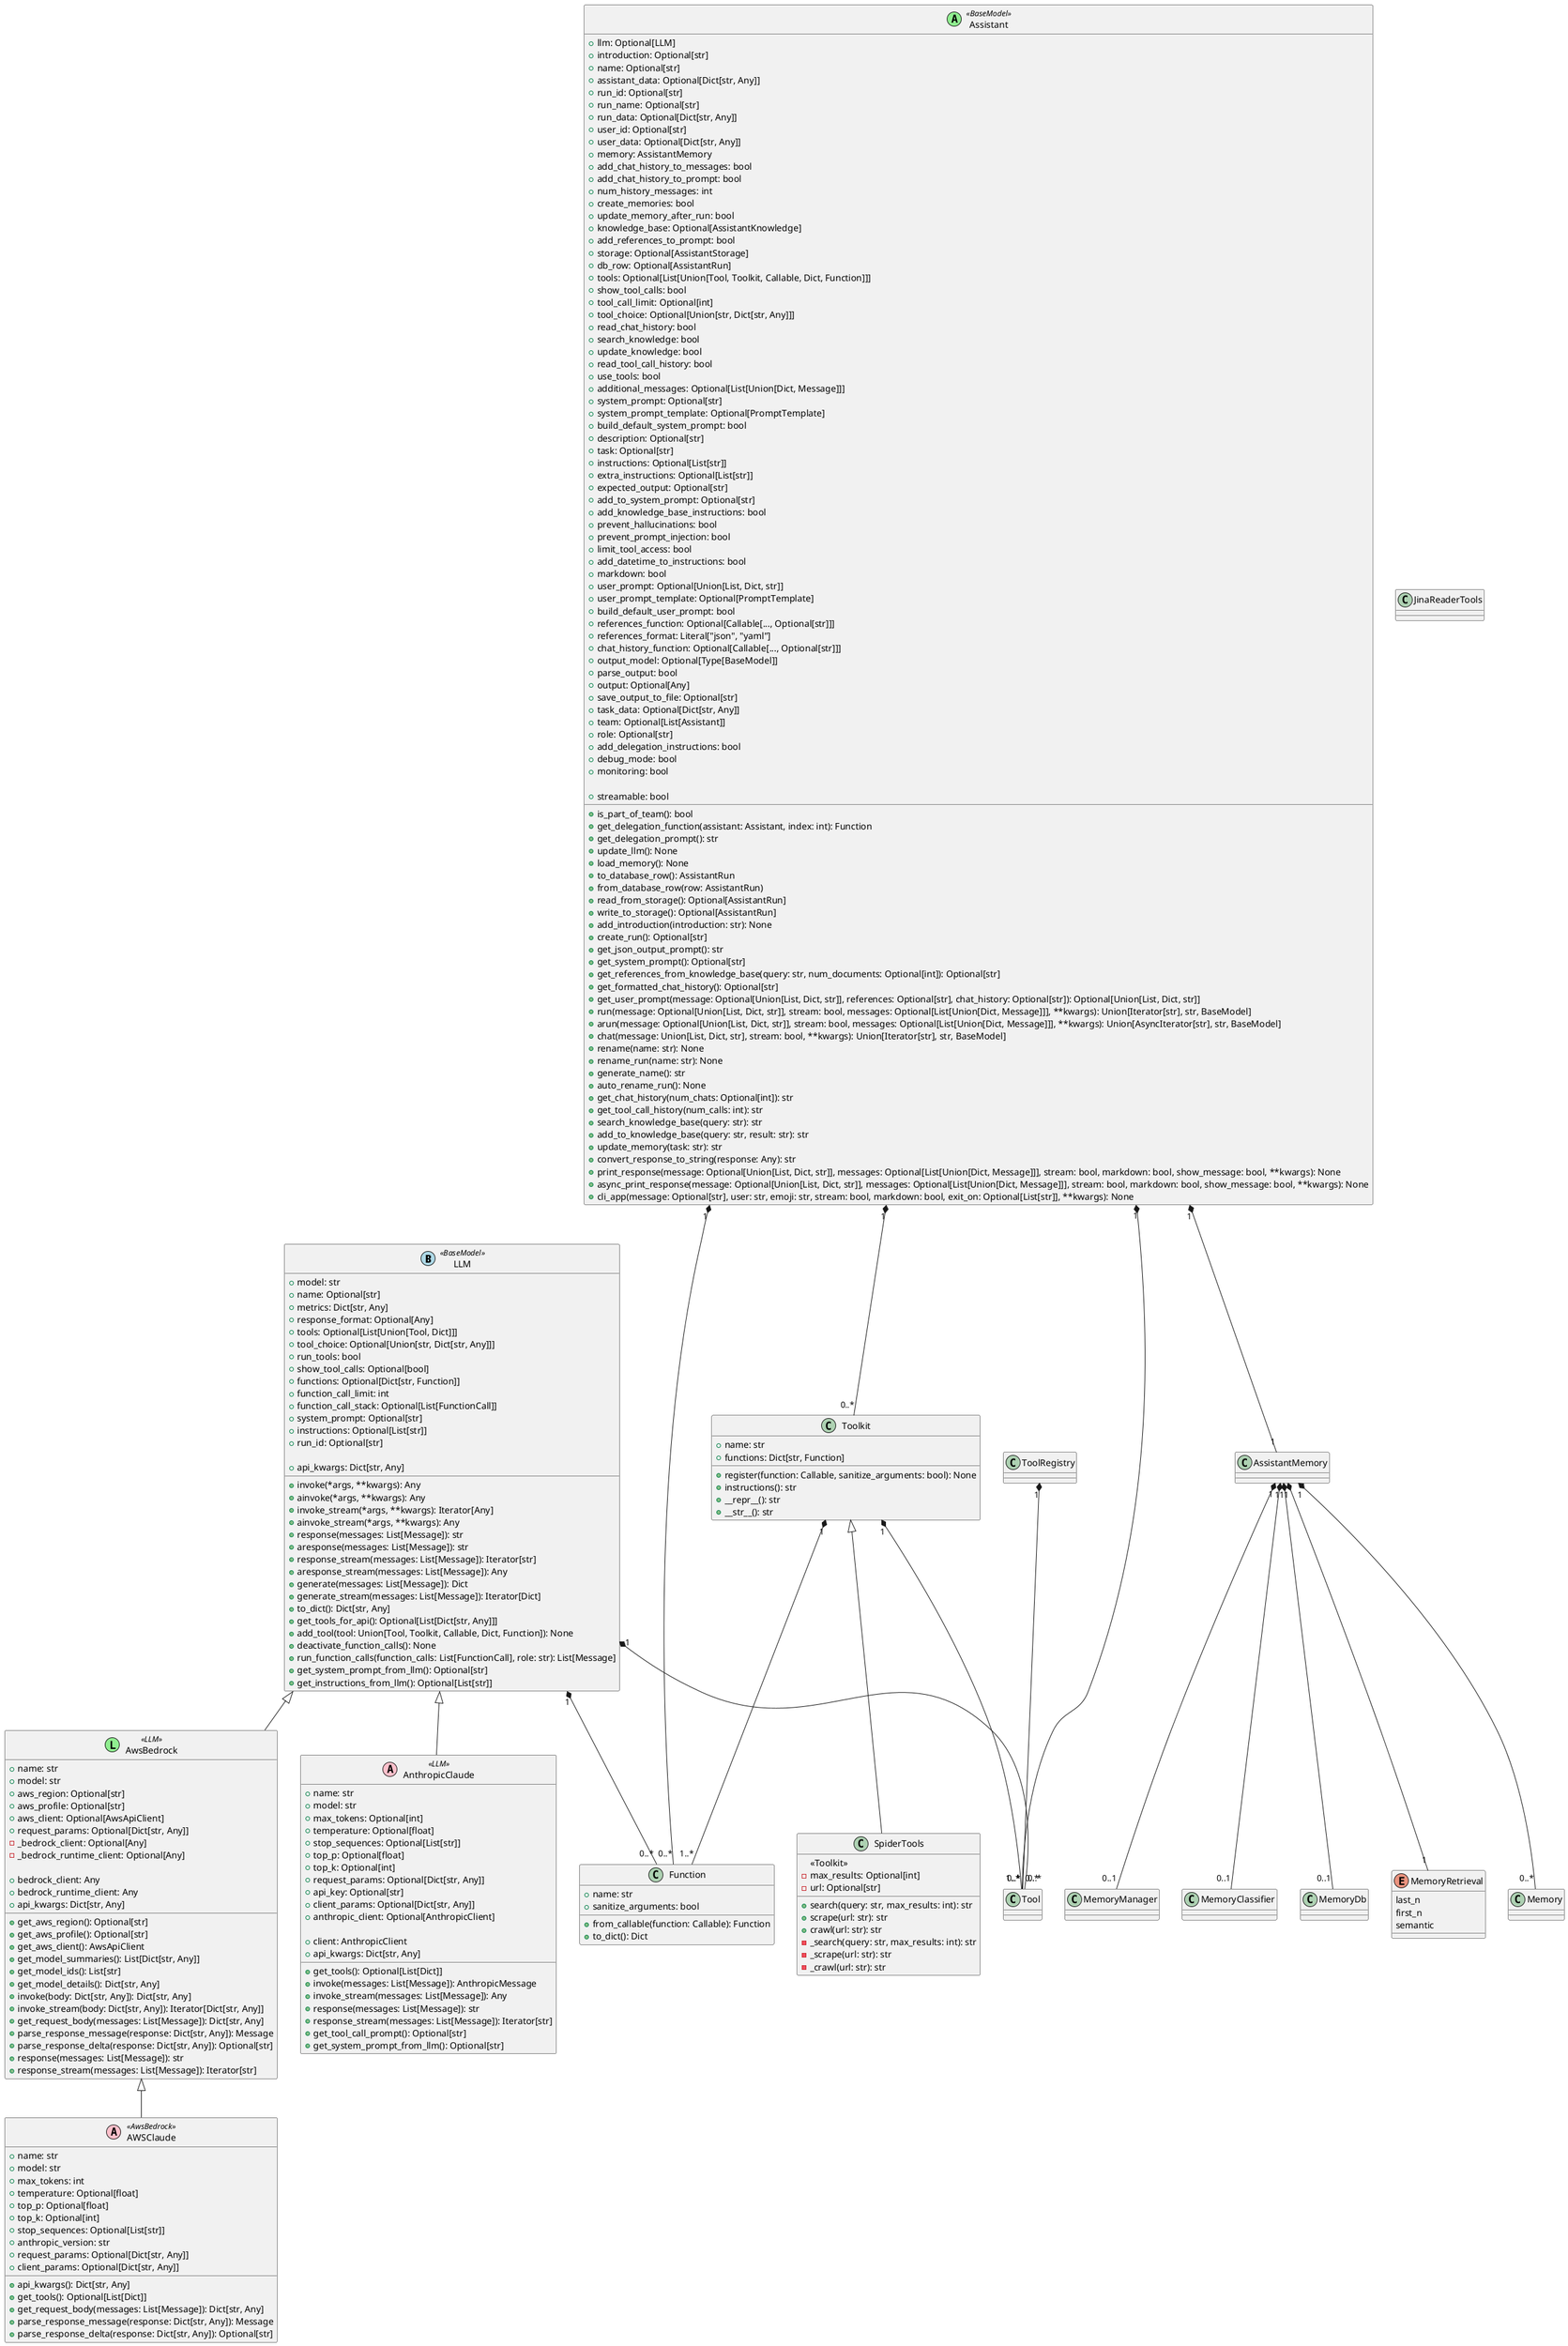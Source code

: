 @startuml llm_diagram
' Existing LLM hierarchy

LLM <|-- AwsBedrock
LLM <|-- AnthropicClaude
AwsBedrock <|-- AWSClaude

' Enum for MemoryRetrieval
enum MemoryRetrieval {
  last_n
  first_n
  semantic
}

class AssistantMemory {
  ' ... (attributes and methods as before)
}

class Memory {
  ' ... (attributes and methods as before)
}

class MemoryManager {
  ' ... (attributes and methods as before)
}

class MemoryClassifier {
  ' ... (attributes and methods as before)
}

class MemoryDb {
  ' ... (attributes and methods as before)
}

class Tool {
  ' Placeholder for Tool attributes and methods
}

class Function {
  +name: str
  +sanitize_arguments: bool
  +from_callable(function: Callable): Function
  +to_dict(): Dict
}

class Toolkit {
  +name: str
  +functions: Dict[str, Function]
  +register(function: Callable, sanitize_arguments: bool): None
  +instructions(): str
  +__repr__(): str
  +__str__(): str
}

class ToolRegistry {
  ' Placeholder for ToolRegistry attributes and methods
}

class JinaReaderTools {
  ' Placeholder for JinaReaderTools attributes and methods
}


class LLM << (B,lightblue) BaseModel >> {
  +model: str
  +name: Optional[str]
  +metrics: Dict[str, Any]
  +response_format: Optional[Any]
  +tools: Optional[List[Union[Tool, Dict]]]
  +tool_choice: Optional[Union[str, Dict[str, Any]]]
  +run_tools: bool
  +show_tool_calls: Optional[bool]
  +functions: Optional[Dict[str, Function]]
  +function_call_limit: int
  +function_call_stack: Optional[List[FunctionCall]]
  +system_prompt: Optional[str]
  +instructions: Optional[List[str]]
  +run_id: Optional[str]

  +api_kwargs: Dict[str, Any]
  +invoke(*args, **kwargs): Any
  +ainvoke(*args, **kwargs): Any
  +invoke_stream(*args, **kwargs): Iterator[Any]
  +ainvoke_stream(*args, **kwargs): Any
  +response(messages: List[Message]): str
  +aresponse(messages: List[Message]): str
  +response_stream(messages: List[Message]): Iterator[str]
  +aresponse_stream(messages: List[Message]): Any
  +generate(messages: List[Message]): Dict
  +generate_stream(messages: List[Message]): Iterator[Dict]
  +to_dict(): Dict[str, Any]
  +get_tools_for_api(): Optional[List[Dict[str, Any]]]
  +add_tool(tool: Union[Tool, Toolkit, Callable, Dict, Function]): None
  +deactivate_function_calls(): None
  +run_function_calls(function_calls: List[FunctionCall], role: str): List[Message]
  +get_system_prompt_from_llm(): Optional[str]
  +get_instructions_from_llm(): Optional[List[str]]
}

class AwsBedrock << (L,lightgreen) LLM >> {
  +name: str
  +model: str
  +aws_region: Optional[str]
  +aws_profile: Optional[str]
  +aws_client: Optional[AwsApiClient]
  +request_params: Optional[Dict[str, Any]]
  -_bedrock_client: Optional[Any]
  -_bedrock_runtime_client: Optional[Any]

  +get_aws_region(): Optional[str]
  +get_aws_profile(): Optional[str]
  +get_aws_client(): AwsApiClient
  +bedrock_client: Any
  +bedrock_runtime_client: Any
  +api_kwargs: Dict[str, Any]
  +get_model_summaries(): List[Dict[str, Any]]
  +get_model_ids(): List[str]
  +get_model_details(): Dict[str, Any]
  +invoke(body: Dict[str, Any]): Dict[str, Any]
  +invoke_stream(body: Dict[str, Any]): Iterator[Dict[str, Any]]
  +get_request_body(messages: List[Message]): Dict[str, Any]
  +parse_response_message(response: Dict[str, Any]): Message
  +parse_response_delta(response: Dict[str, Any]): Optional[str]
  +response(messages: List[Message]): str
  +response_stream(messages: List[Message]): Iterator[str]
}

class AWSClaude << (A,pink) AwsBedrock >> {
  +name: str
  +model: str
  +max_tokens: int
  +temperature: Optional[float]
  +top_p: Optional[float]
  +top_k: Optional[int]
  +stop_sequences: Optional[List[str]]
  +anthropic_version: str
  +request_params: Optional[Dict[str, Any]]
  +client_params: Optional[Dict[str, Any]]
  
  +api_kwargs(): Dict[str, Any]
  +get_tools(): Optional[List[Dict]]
  +get_request_body(messages: List[Message]): Dict[str, Any]
  +parse_response_message(response: Dict[str, Any]): Message
  +parse_response_delta(response: Dict[str, Any]): Optional[str]
}

class AnthropicClaude << (A,pink) LLM >> {
  +name: str
  +model: str
  +max_tokens: Optional[int]
  +temperature: Optional[float]
  +stop_sequences: Optional[List[str]]
  +top_p: Optional[float]
  +top_k: Optional[int]
  +request_params: Optional[Dict[str, Any]]
  +api_key: Optional[str]
  +client_params: Optional[Dict[str, Any]]
  +anthropic_client: Optional[AnthropicClient]

  +client: AnthropicClient
  +api_kwargs: Dict[str, Any]
  +get_tools(): Optional[List[Dict]]
  +invoke(messages: List[Message]): AnthropicMessage
  +invoke_stream(messages: List[Message]): Any
  +response(messages: List[Message]): str
  +response_stream(messages: List[Message]): Iterator[str]
  +get_tool_call_prompt(): Optional[str]
  +get_system_prompt_from_llm(): Optional[str]
}

class Assistant << (A,lightgreen) BaseModel >> {
  +llm: Optional[LLM]
  +introduction: Optional[str]
  +name: Optional[str]
  +assistant_data: Optional[Dict[str, Any]]
  +run_id: Optional[str]
  +run_name: Optional[str]
  +run_data: Optional[Dict[str, Any]]
  +user_id: Optional[str]
  +user_data: Optional[Dict[str, Any]]
  +memory: AssistantMemory
  +add_chat_history_to_messages: bool
  +add_chat_history_to_prompt: bool
  +num_history_messages: int
  +create_memories: bool
  +update_memory_after_run: bool
  +knowledge_base: Optional[AssistantKnowledge]
  +add_references_to_prompt: bool
  +storage: Optional[AssistantStorage]
  +db_row: Optional[AssistantRun]
  +tools: Optional[List[Union[Tool, Toolkit, Callable, Dict, Function]]]
  +show_tool_calls: bool
  +tool_call_limit: Optional[int]
  +tool_choice: Optional[Union[str, Dict[str, Any]]]
  +read_chat_history: bool
  +search_knowledge: bool
  +update_knowledge: bool
  +read_tool_call_history: bool
  +use_tools: bool
  +additional_messages: Optional[List[Union[Dict, Message]]]
  +system_prompt: Optional[str]
  +system_prompt_template: Optional[PromptTemplate]
  +build_default_system_prompt: bool
  +description: Optional[str]
  +task: Optional[str]
  +instructions: Optional[List[str]]
  +extra_instructions: Optional[List[str]]
  +expected_output: Optional[str]
  +add_to_system_prompt: Optional[str]
  +add_knowledge_base_instructions: bool
  +prevent_hallucinations: bool
  +prevent_prompt_injection: bool
  +limit_tool_access: bool
  +add_datetime_to_instructions: bool
  +markdown: bool
  +user_prompt: Optional[Union[List, Dict, str]]
  +user_prompt_template: Optional[PromptTemplate]
  +build_default_user_prompt: bool
  +references_function: Optional[Callable[..., Optional[str]]]
  +references_format: Literal["json", "yaml"]
  +chat_history_function: Optional[Callable[..., Optional[str]]]
  +output_model: Optional[Type[BaseModel]]
  +parse_output: bool
  +output: Optional[Any]
  +save_output_to_file: Optional[str]
  +task_data: Optional[Dict[str, Any]]
  +team: Optional[List[Assistant]]
  +role: Optional[str]
  +add_delegation_instructions: bool
  +debug_mode: bool
  +monitoring: bool

  +streamable: bool
  +is_part_of_team(): bool
  +get_delegation_function(assistant: Assistant, index: int): Function
  +get_delegation_prompt(): str
  +update_llm(): None
  +load_memory(): None
  +to_database_row(): AssistantRun
  +from_database_row(row: AssistantRun)
  +read_from_storage(): Optional[AssistantRun]
  +write_to_storage(): Optional[AssistantRun]
  +add_introduction(introduction: str): None
  +create_run(): Optional[str]
  +get_json_output_prompt(): str
  +get_system_prompt(): Optional[str]
  +get_references_from_knowledge_base(query: str, num_documents: Optional[int]): Optional[str]
  +get_formatted_chat_history(): Optional[str]
  +get_user_prompt(message: Optional[Union[List, Dict, str]], references: Optional[str], chat_history: Optional[str]): Optional[Union[List, Dict, str]]
  +run(message: Optional[Union[List, Dict, str]], stream: bool, messages: Optional[List[Union[Dict, Message]]], **kwargs): Union[Iterator[str], str, BaseModel]
  +arun(message: Optional[Union[List, Dict, str]], stream: bool, messages: Optional[List[Union[Dict, Message]]], **kwargs): Union[AsyncIterator[str], str, BaseModel]
  +chat(message: Union[List, Dict, str], stream: bool, **kwargs): Union[Iterator[str], str, BaseModel]
  +rename(name: str): None
  +rename_run(name: str): None
  +generate_name(): str
  +auto_rename_run(): None
  +get_chat_history(num_chats: Optional[int]): str
  +get_tool_call_history(num_calls: int): str
  +search_knowledge_base(query: str): str
  +add_to_knowledge_base(query: str, result: str): str
  +update_memory(task: str): str
  +convert_response_to_string(response: Any): str
  +print_response(message: Optional[Union[List, Dict, str]], messages: Optional[List[Union[Dict, Message]]], stream: bool, markdown: bool, show_message: bool, **kwargs): None
  +async_print_response(message: Optional[Union[List, Dict, str]], messages: Optional[List[Union[Dict, Message]]], stream: bool, markdown: bool, show_message: bool, **kwargs): None
  +cli_app(message: Optional[str], user: str, emoji: str, stream: bool, markdown: bool, exit_on: Optional[List[str]], **kwargs): None
}

' Tools
class SpiderTools {
    <<Toolkit>>
    -max_results: Optional[int]
    -url: Optional[str]
    +search(query: str, max_results: int): str
    +scrape(url: str): str
    +crawl(url: str): str
    -_search(query: str, max_results: int): str
    -_scrape(url: str): str
    -_crawl(url: str): str
}

' Relationships
Assistant "1" *-- "1" AssistantMemory
Assistant "1" *-- "0..*" Tool
Assistant "1" *-- "0..*" Toolkit
Assistant "1" *-- "0..*" Function
AssistantMemory "1" *-- "0..*" Memory
AssistantMemory "1" *-- "0..1" MemoryDb
AssistantMemory "1" *-- "0..1" MemoryClassifier
AssistantMemory "1" *-- "0..1" MemoryManager
AssistantMemory "1" *-- "1" MemoryRetrieval
LLM "1" *-- "0..*" Tool
LLM "1" *-- "0..*" Function
ToolRegistry "1" *-- "0..*" Tool
Toolkit "1" *-- "1..*" Tool
Toolkit "1" *-- "1..*" Function
Toolkit <|-- SpiderTools

@enduml